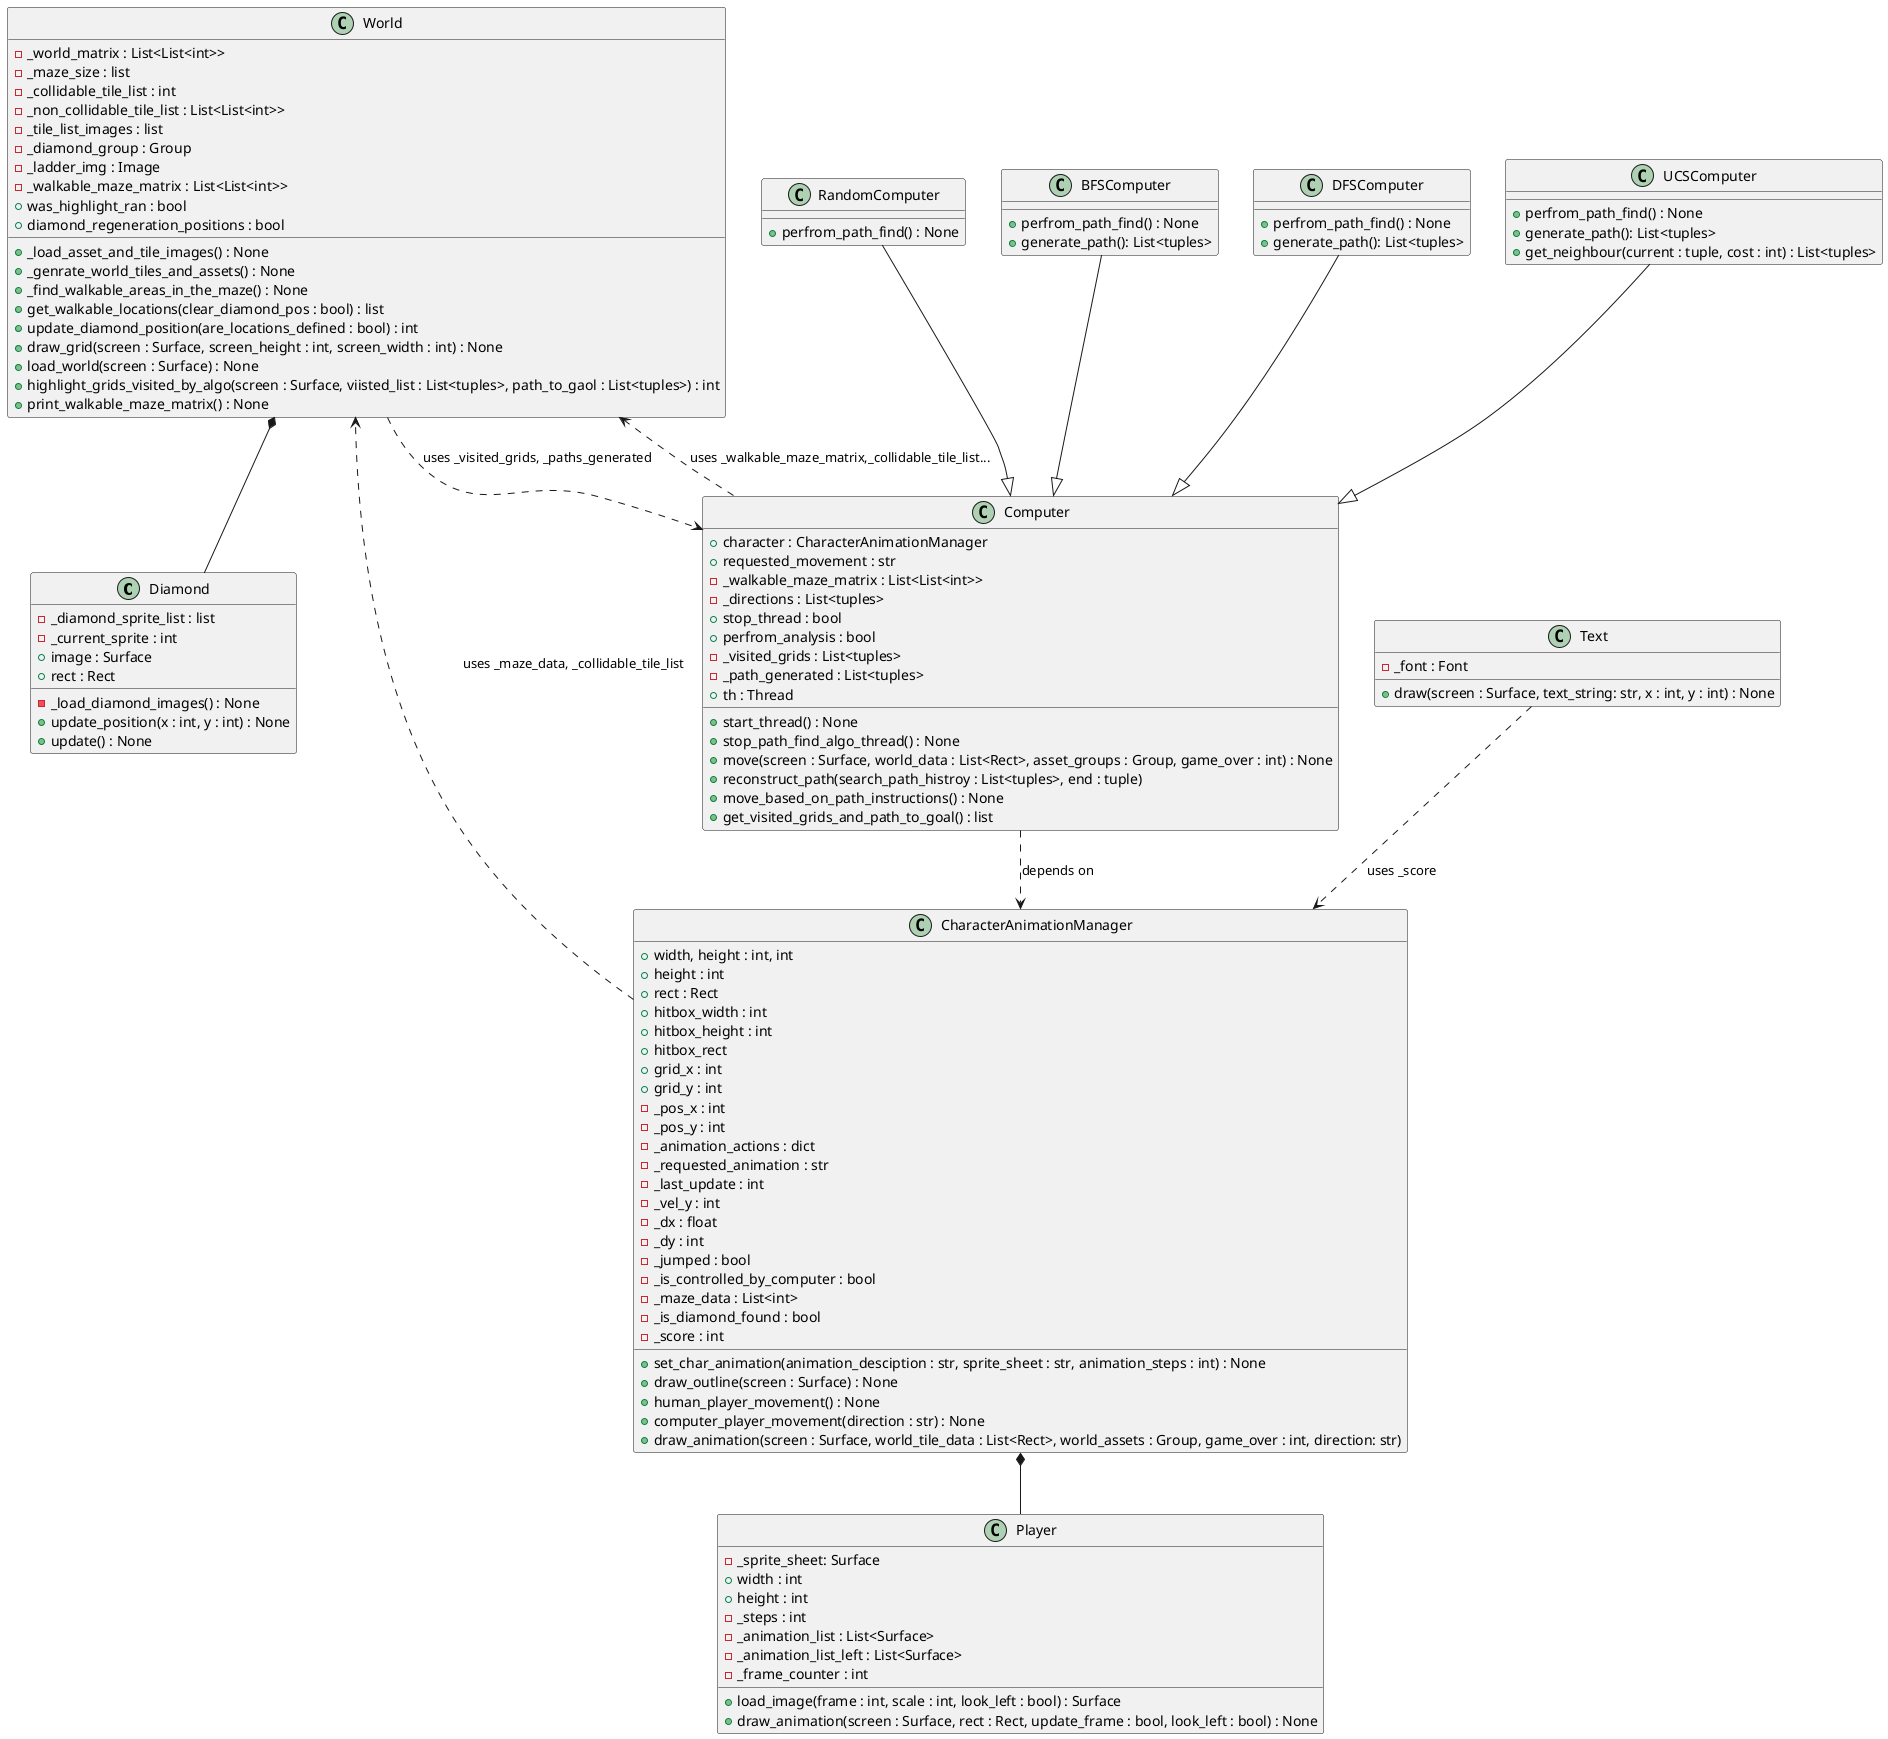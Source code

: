 @startuml Maze
class Diamond {
    - _diamond_sprite_list : list
    - _current_sprite : int
    + image : Surface
    + rect : Rect

    - _load_diamond_images() : None
    + update_position(x : int, y : int) : None
    + update() : None
}

class World {
    - _world_matrix : List<List<int>>
    - _maze_size : list
    - _collidable_tile_list : int
    - _non_collidable_tile_list : List<List<int>> 
    - _tile_list_images : list  
    - _diamond_group : Group    
    - _ladder_img : Image
    - _walkable_maze_matrix : List<List<int>> 
    + was_highlight_ran : bool
    + diamond_regeneration_positions : bool

    + _load_asset_and_tile_images() : None
    + _genrate_world_tiles_and_assets() : None
    + _find_walkable_areas_in_the_maze() : None
    + get_walkable_locations(clear_diamond_pos : bool) : list
    + update_diamond_position(are_locations_defined : bool) : int
    + draw_grid(screen : Surface, screen_height : int, screen_width : int) : None
    + load_world(screen : Surface) : None
    + highlight_grids_visited_by_algo(screen : Surface, viisted_list : List<tuples>, path_to_gaol : List<tuples>) : int
    + print_walkable_maze_matrix() : None
}

class Computer {
    + character : CharacterAnimationManager
    + requested_movement : str
    - _walkable_maze_matrix : List<List<int>>
    - _directions : List<tuples>
    + stop_thread : bool
    + perfrom_analysis : bool
    - _visited_grids : List<tuples>
    - _path_generated : List<tuples>
    + th : Thread

    + start_thread() : None
    + stop_path_find_algo_thread() : None
    + move(screen : Surface, world_data : List<Rect>, asset_groups : Group, game_over : int) : None
    + reconstruct_path(search_path_histroy : List<tuples>, end : tuple)
    + move_based_on_path_instructions() : None
    + get_visited_grids_and_path_to_goal() : list
}

class RandomComputer {
    + perfrom_path_find() : None
}

class BFSComputer {
    + perfrom_path_find() : None
    + generate_path(): List<tuples>
}

class DFSComputer {
    + perfrom_path_find() : None
    + generate_path(): List<tuples>
}

class UCSComputer {
    + perfrom_path_find() : None
    + generate_path(): List<tuples>
    + get_neighbour(current : tuple, cost : int) : List<tuples>
}

class Player {
    - _sprite_sheet: Surface
    + width : int
    + height : int
    - _steps : int
    - _animation_list : List<Surface>
    - _animation_list_left : List<Surface>
    - _frame_counter : int

    + load_image(frame : int, scale : int, look_left : bool) : Surface
    + draw_animation(screen : Surface, rect : Rect, update_frame : bool, look_left : bool) : None
}

class CharacterAnimationManager {
    + width, height : int, int
    + height : int
    + rect : Rect
    + hitbox_width : int
    + hitbox_height : int
    + hitbox_rect
    + grid_x : int
    + grid_y : int
    - _pos_x : int
    - _pos_y : int
    - _animation_actions : dict
    - _requested_animation : str
    - _last_update : int
    - _vel_y : int
    - _dx : float
    - _dy : int
    - _jumped : bool
    - _is_controlled_by_computer : bool
    - _maze_data : List<int>
    - _is_diamond_found : bool
    - _score : int

    + set_char_animation(animation_desciption : str, sprite_sheet : str, animation_steps : int) : None
    + draw_outline(screen : Surface) : None
    + human_player_movement() : None
    + computer_player_movement(direction : str) : None
    + draw_animation(screen : Surface, world_tile_data : List<Rect>, world_assets : Group, game_over : int, direction: str)
}

class Text {
    - _font : Font

    + draw(screen : Surface, text_string: str, x : int, y : int) : None
}

World *-- Diamond
CharacterAnimationManager *-- Player
CharacterAnimationManager ..> World : uses _maze_data, _collidable_tile_list
Computer ..> CharacterAnimationManager : depends on
RandomComputer --|> Computer
BFSComputer --|> Computer
DFSComputer --|> Computer
UCSComputer --|> Computer
Text ..> CharacterAnimationManager : uses _score
World ..> Computer : uses _visited_grids, _paths_generated
Computer ..> World : uses _walkable_maze_matrix,_collidable_tile_list...
@enduml